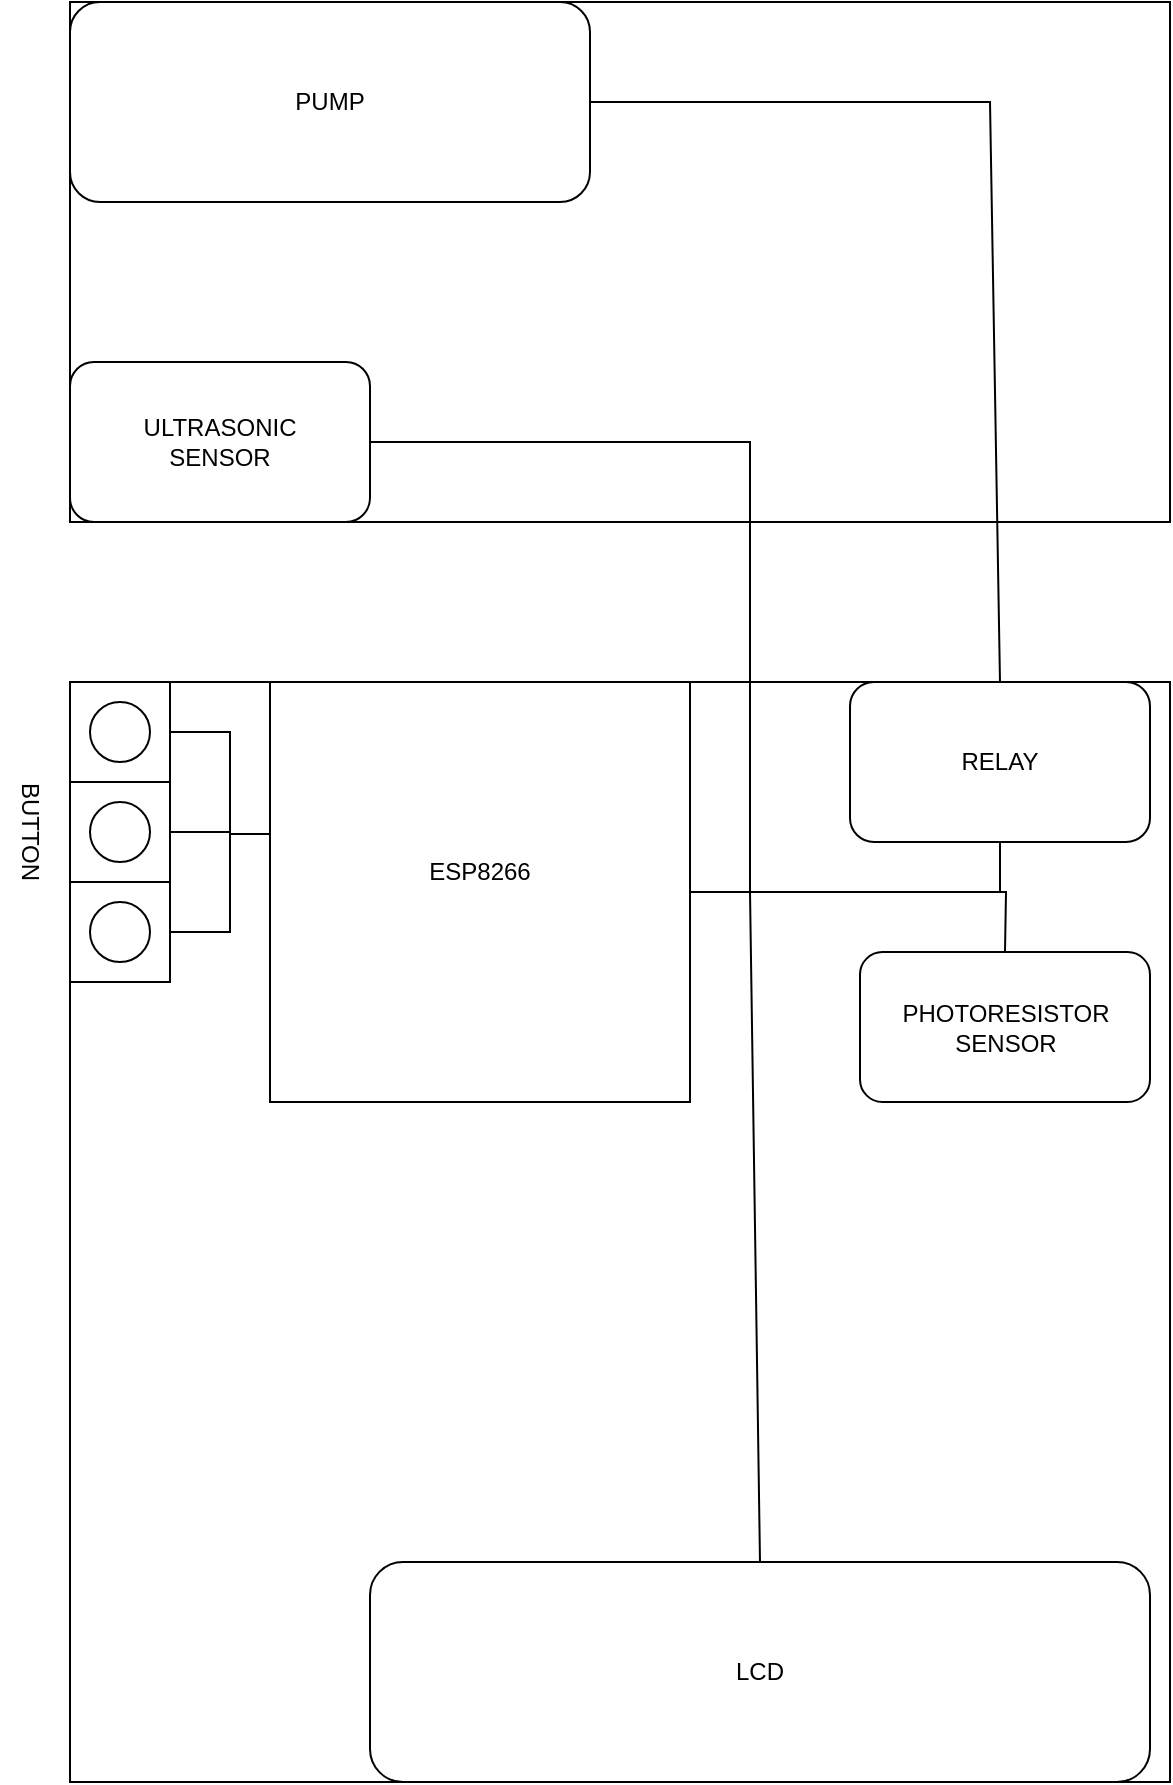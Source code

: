 <mxfile version="17.1.2" type="github">
  <diagram id="prtHgNgQTEPvFCAcTncT" name="Page-1">
    <mxGraphModel dx="1422" dy="762" grid="1" gridSize="10" guides="1" tooltips="1" connect="1" arrows="1" fold="1" page="1" pageScale="1" pageWidth="827" pageHeight="1169" math="0" shadow="0">
      <root>
        <mxCell id="0" />
        <mxCell id="1" parent="0" />
        <mxCell id="ZSyUYh4XGvOvGg0P6ygg-1" value="" style="whiteSpace=wrap;html=1;aspect=fixed;" vertex="1" parent="1">
          <mxGeometry x="110" y="500" width="550" height="550" as="geometry" />
        </mxCell>
        <mxCell id="ZSyUYh4XGvOvGg0P6ygg-2" value="" style="rounded=1;whiteSpace=wrap;html=1;" vertex="1" parent="1">
          <mxGeometry x="260" y="940" width="390" height="110" as="geometry" />
        </mxCell>
        <mxCell id="ZSyUYh4XGvOvGg0P6ygg-3" value="" style="whiteSpace=wrap;html=1;aspect=fixed;" vertex="1" parent="1">
          <mxGeometry x="110" y="600" width="50" height="50" as="geometry" />
        </mxCell>
        <mxCell id="ZSyUYh4XGvOvGg0P6ygg-4" value="" style="ellipse;whiteSpace=wrap;html=1;aspect=fixed;" vertex="1" parent="1">
          <mxGeometry x="120" y="610" width="30" height="30" as="geometry" />
        </mxCell>
        <mxCell id="ZSyUYh4XGvOvGg0P6ygg-5" value="" style="whiteSpace=wrap;html=1;aspect=fixed;" vertex="1" parent="1">
          <mxGeometry x="110" y="550" width="50" height="50" as="geometry" />
        </mxCell>
        <mxCell id="ZSyUYh4XGvOvGg0P6ygg-6" value="" style="ellipse;whiteSpace=wrap;html=1;aspect=fixed;" vertex="1" parent="1">
          <mxGeometry x="120" y="560" width="30" height="30" as="geometry" />
        </mxCell>
        <mxCell id="ZSyUYh4XGvOvGg0P6ygg-7" value="" style="whiteSpace=wrap;html=1;aspect=fixed;" vertex="1" parent="1">
          <mxGeometry x="110" y="500" width="50" height="50" as="geometry" />
        </mxCell>
        <mxCell id="ZSyUYh4XGvOvGg0P6ygg-8" value="" style="ellipse;whiteSpace=wrap;html=1;aspect=fixed;" vertex="1" parent="1">
          <mxGeometry x="120" y="510" width="30" height="30" as="geometry" />
        </mxCell>
        <mxCell id="ZSyUYh4XGvOvGg0P6ygg-9" value="" style="whiteSpace=wrap;html=1;aspect=fixed;" vertex="1" parent="1">
          <mxGeometry x="210" y="500" width="210" height="210" as="geometry" />
        </mxCell>
        <mxCell id="ZSyUYh4XGvOvGg0P6ygg-10" value="BUTTON" style="text;html=1;strokeColor=none;fillColor=none;align=center;verticalAlign=middle;whiteSpace=wrap;rounded=0;rotation=90;" vertex="1" parent="1">
          <mxGeometry x="60" y="560" width="60" height="30" as="geometry" />
        </mxCell>
        <mxCell id="ZSyUYh4XGvOvGg0P6ygg-13" value="" style="endArrow=none;html=1;rounded=0;exitX=1;exitY=0.5;exitDx=0;exitDy=0;" edge="1" parent="1" source="ZSyUYh4XGvOvGg0P6ygg-5">
          <mxGeometry width="50" height="50" relative="1" as="geometry">
            <mxPoint x="370" y="850" as="sourcePoint" />
            <mxPoint x="190" y="575" as="targetPoint" />
          </mxGeometry>
        </mxCell>
        <mxCell id="ZSyUYh4XGvOvGg0P6ygg-14" value="" style="endArrow=none;html=1;rounded=0;exitX=1;exitY=0.5;exitDx=0;exitDy=0;" edge="1" parent="1" source="ZSyUYh4XGvOvGg0P6ygg-3">
          <mxGeometry width="50" height="50" relative="1" as="geometry">
            <mxPoint x="370" y="850" as="sourcePoint" />
            <mxPoint x="190" y="550" as="targetPoint" />
            <Array as="points">
              <mxPoint x="190" y="625" />
            </Array>
          </mxGeometry>
        </mxCell>
        <mxCell id="ZSyUYh4XGvOvGg0P6ygg-15" value="" style="rounded=1;whiteSpace=wrap;html=1;" vertex="1" parent="1">
          <mxGeometry x="505" y="635" width="145" height="75" as="geometry" />
        </mxCell>
        <mxCell id="ZSyUYh4XGvOvGg0P6ygg-16" value="" style="rounded=1;whiteSpace=wrap;html=1;direction=west;" vertex="1" parent="1">
          <mxGeometry x="500" y="500" width="150" height="80" as="geometry" />
        </mxCell>
        <mxCell id="ZSyUYh4XGvOvGg0P6ygg-17" value="" style="endArrow=none;html=1;rounded=0;exitX=1;exitY=0.5;exitDx=0;exitDy=0;entryX=0;entryY=0.362;entryDx=0;entryDy=0;entryPerimeter=0;" edge="1" parent="1" source="ZSyUYh4XGvOvGg0P6ygg-7" target="ZSyUYh4XGvOvGg0P6ygg-9">
          <mxGeometry width="50" height="50" relative="1" as="geometry">
            <mxPoint x="370" y="800" as="sourcePoint" />
            <mxPoint x="420" y="750" as="targetPoint" />
            <Array as="points">
              <mxPoint x="190" y="525" />
              <mxPoint x="190" y="576" />
            </Array>
          </mxGeometry>
        </mxCell>
        <mxCell id="ZSyUYh4XGvOvGg0P6ygg-18" value="" style="endArrow=none;html=1;rounded=0;entryX=0.5;entryY=0;entryDx=0;entryDy=0;exitX=1;exitY=0.5;exitDx=0;exitDy=0;" edge="1" parent="1" source="ZSyUYh4XGvOvGg0P6ygg-9" target="ZSyUYh4XGvOvGg0P6ygg-16">
          <mxGeometry width="50" height="50" relative="1" as="geometry">
            <mxPoint x="370" y="800" as="sourcePoint" />
            <mxPoint x="420" y="750" as="targetPoint" />
            <Array as="points">
              <mxPoint x="575" y="605" />
            </Array>
          </mxGeometry>
        </mxCell>
        <mxCell id="ZSyUYh4XGvOvGg0P6ygg-19" value="" style="endArrow=none;html=1;rounded=0;exitX=1;exitY=0.5;exitDx=0;exitDy=0;entryX=0.5;entryY=0;entryDx=0;entryDy=0;" edge="1" parent="1" source="ZSyUYh4XGvOvGg0P6ygg-9" target="ZSyUYh4XGvOvGg0P6ygg-15">
          <mxGeometry width="50" height="50" relative="1" as="geometry">
            <mxPoint x="370" y="800" as="sourcePoint" />
            <mxPoint x="580" y="630" as="targetPoint" />
            <Array as="points">
              <mxPoint x="578" y="605" />
            </Array>
          </mxGeometry>
        </mxCell>
        <mxCell id="ZSyUYh4XGvOvGg0P6ygg-20" value="" style="endArrow=none;html=1;rounded=0;exitX=0.5;exitY=0;exitDx=0;exitDy=0;entryX=1;entryY=0.5;entryDx=0;entryDy=0;" edge="1" parent="1" source="ZSyUYh4XGvOvGg0P6ygg-2" target="ZSyUYh4XGvOvGg0P6ygg-9">
          <mxGeometry width="50" height="50" relative="1" as="geometry">
            <mxPoint x="370" y="800" as="sourcePoint" />
            <mxPoint x="470" y="600" as="targetPoint" />
            <Array as="points">
              <mxPoint x="450" y="605" />
            </Array>
          </mxGeometry>
        </mxCell>
        <mxCell id="ZSyUYh4XGvOvGg0P6ygg-21" value="ESP8266" style="text;html=1;strokeColor=none;fillColor=none;align=center;verticalAlign=middle;whiteSpace=wrap;rounded=0;" vertex="1" parent="1">
          <mxGeometry x="285" y="580" width="60" height="30" as="geometry" />
        </mxCell>
        <mxCell id="ZSyUYh4XGvOvGg0P6ygg-22" value="RELAY" style="text;html=1;strokeColor=none;fillColor=none;align=center;verticalAlign=middle;whiteSpace=wrap;rounded=0;" vertex="1" parent="1">
          <mxGeometry x="545" y="525" width="60" height="30" as="geometry" />
        </mxCell>
        <mxCell id="ZSyUYh4XGvOvGg0P6ygg-23" value="PHOTORESISTOR SENSOR" style="text;html=1;strokeColor=none;fillColor=none;align=center;verticalAlign=middle;whiteSpace=wrap;rounded=0;" vertex="1" parent="1">
          <mxGeometry x="547.5" y="657.5" width="60" height="30" as="geometry" />
        </mxCell>
        <mxCell id="ZSyUYh4XGvOvGg0P6ygg-24" value="LCD" style="text;html=1;strokeColor=none;fillColor=none;align=center;verticalAlign=middle;whiteSpace=wrap;rounded=0;" vertex="1" parent="1">
          <mxGeometry x="425" y="980" width="60" height="30" as="geometry" />
        </mxCell>
        <mxCell id="ZSyUYh4XGvOvGg0P6ygg-25" value="" style="rounded=0;whiteSpace=wrap;html=1;" vertex="1" parent="1">
          <mxGeometry x="110" y="160" width="550" height="260" as="geometry" />
        </mxCell>
        <mxCell id="ZSyUYh4XGvOvGg0P6ygg-26" value="" style="rounded=1;whiteSpace=wrap;html=1;" vertex="1" parent="1">
          <mxGeometry x="110" y="160" width="260" height="100" as="geometry" />
        </mxCell>
        <mxCell id="ZSyUYh4XGvOvGg0P6ygg-27" value="PUMP" style="text;html=1;strokeColor=none;fillColor=none;align=center;verticalAlign=middle;whiteSpace=wrap;rounded=0;" vertex="1" parent="1">
          <mxGeometry x="210" y="195" width="60" height="30" as="geometry" />
        </mxCell>
        <mxCell id="ZSyUYh4XGvOvGg0P6ygg-28" value="" style="rounded=1;whiteSpace=wrap;html=1;" vertex="1" parent="1">
          <mxGeometry x="110" y="340" width="150" height="80" as="geometry" />
        </mxCell>
        <mxCell id="ZSyUYh4XGvOvGg0P6ygg-29" value="ULTRASONIC SENSOR" style="text;html=1;strokeColor=none;fillColor=none;align=center;verticalAlign=middle;whiteSpace=wrap;rounded=0;" vertex="1" parent="1">
          <mxGeometry x="155" y="365" width="60" height="30" as="geometry" />
        </mxCell>
        <mxCell id="ZSyUYh4XGvOvGg0P6ygg-30" value="" style="endArrow=none;html=1;rounded=0;exitX=1;exitY=0.5;exitDx=0;exitDy=0;entryX=0.5;entryY=1;entryDx=0;entryDy=0;" edge="1" parent="1" source="ZSyUYh4XGvOvGg0P6ygg-26" target="ZSyUYh4XGvOvGg0P6ygg-16">
          <mxGeometry width="50" height="50" relative="1" as="geometry">
            <mxPoint x="370" y="400" as="sourcePoint" />
            <mxPoint x="420" y="350" as="targetPoint" />
            <Array as="points">
              <mxPoint x="570" y="210" />
            </Array>
          </mxGeometry>
        </mxCell>
        <mxCell id="ZSyUYh4XGvOvGg0P6ygg-32" value="" style="endArrow=none;html=1;rounded=0;exitX=1;exitY=0.5;exitDx=0;exitDy=0;entryX=1;entryY=0.5;entryDx=0;entryDy=0;" edge="1" parent="1" source="ZSyUYh4XGvOvGg0P6ygg-28" target="ZSyUYh4XGvOvGg0P6ygg-9">
          <mxGeometry width="50" height="50" relative="1" as="geometry">
            <mxPoint x="370" y="400" as="sourcePoint" />
            <mxPoint x="450" y="610" as="targetPoint" />
            <Array as="points">
              <mxPoint x="450" y="380" />
              <mxPoint x="450" y="605" />
            </Array>
          </mxGeometry>
        </mxCell>
      </root>
    </mxGraphModel>
  </diagram>
</mxfile>
